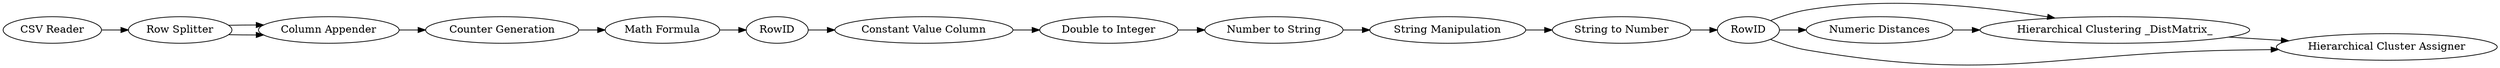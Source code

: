 digraph {
	1 [label="CSV Reader"]
	58 [label="String Manipulation"]
	69 [label="Hierarchical Clustering _DistMatrix_"]
	70 [label="Hierarchical Cluster Assigner"]
	71 [label="Numeric Distances"]
	78 [label="Row Splitter"]
	81 [label="Column Appender"]
	83 [label="Counter Generation"]
	84 [label="Math Formula"]
	85 [label=RowID]
	86 [label="Constant Value Column"]
	87 [label="Number to String"]
	88 [label="Double to Integer"]
	89 [label=RowID]
	90 [label="String to Number"]
	1 -> 78
	58 -> 90
	69 -> 70
	71 -> 69
	78 -> 81
	78 -> 81
	81 -> 83
	83 -> 84
	84 -> 85
	85 -> 86
	86 -> 88
	87 -> 58
	88 -> 87
	89 -> 71
	89 -> 70
	89 -> 69
	90 -> 89
	rankdir=LR
}
